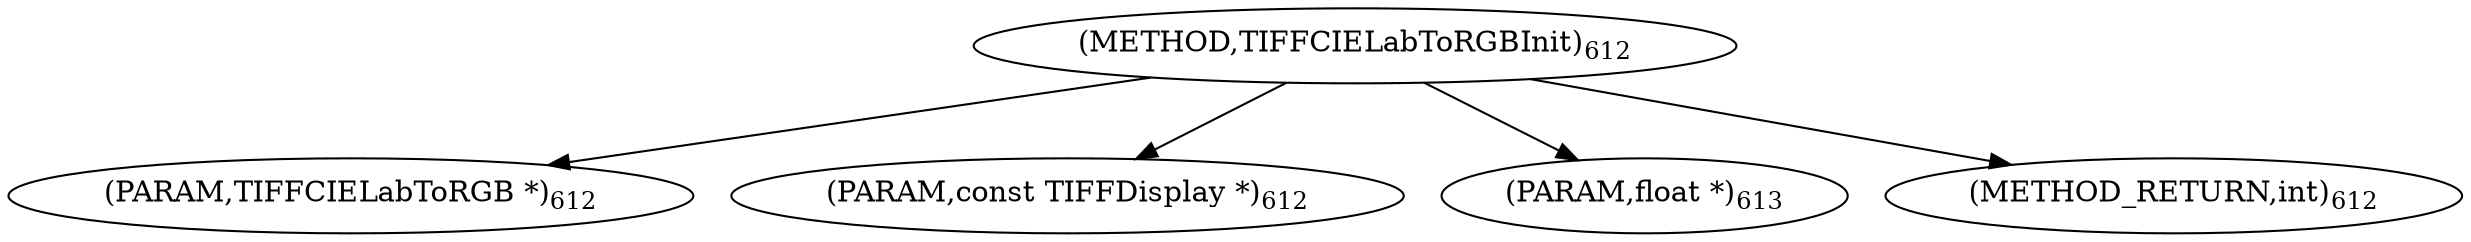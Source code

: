 digraph "TIFFCIELabToRGBInit" {  
"9341" [label = <(METHOD,TIFFCIELabToRGBInit)<SUB>612</SUB>> ]
"9342" [label = <(PARAM,TIFFCIELabToRGB *)<SUB>612</SUB>> ]
"9343" [label = <(PARAM,const TIFFDisplay *)<SUB>612</SUB>> ]
"9344" [label = <(PARAM,float *)<SUB>613</SUB>> ]
"9345" [label = <(METHOD_RETURN,int)<SUB>612</SUB>> ]
  "9341" -> "9342" 
  "9341" -> "9343" 
  "9341" -> "9344" 
  "9341" -> "9345" 
}
